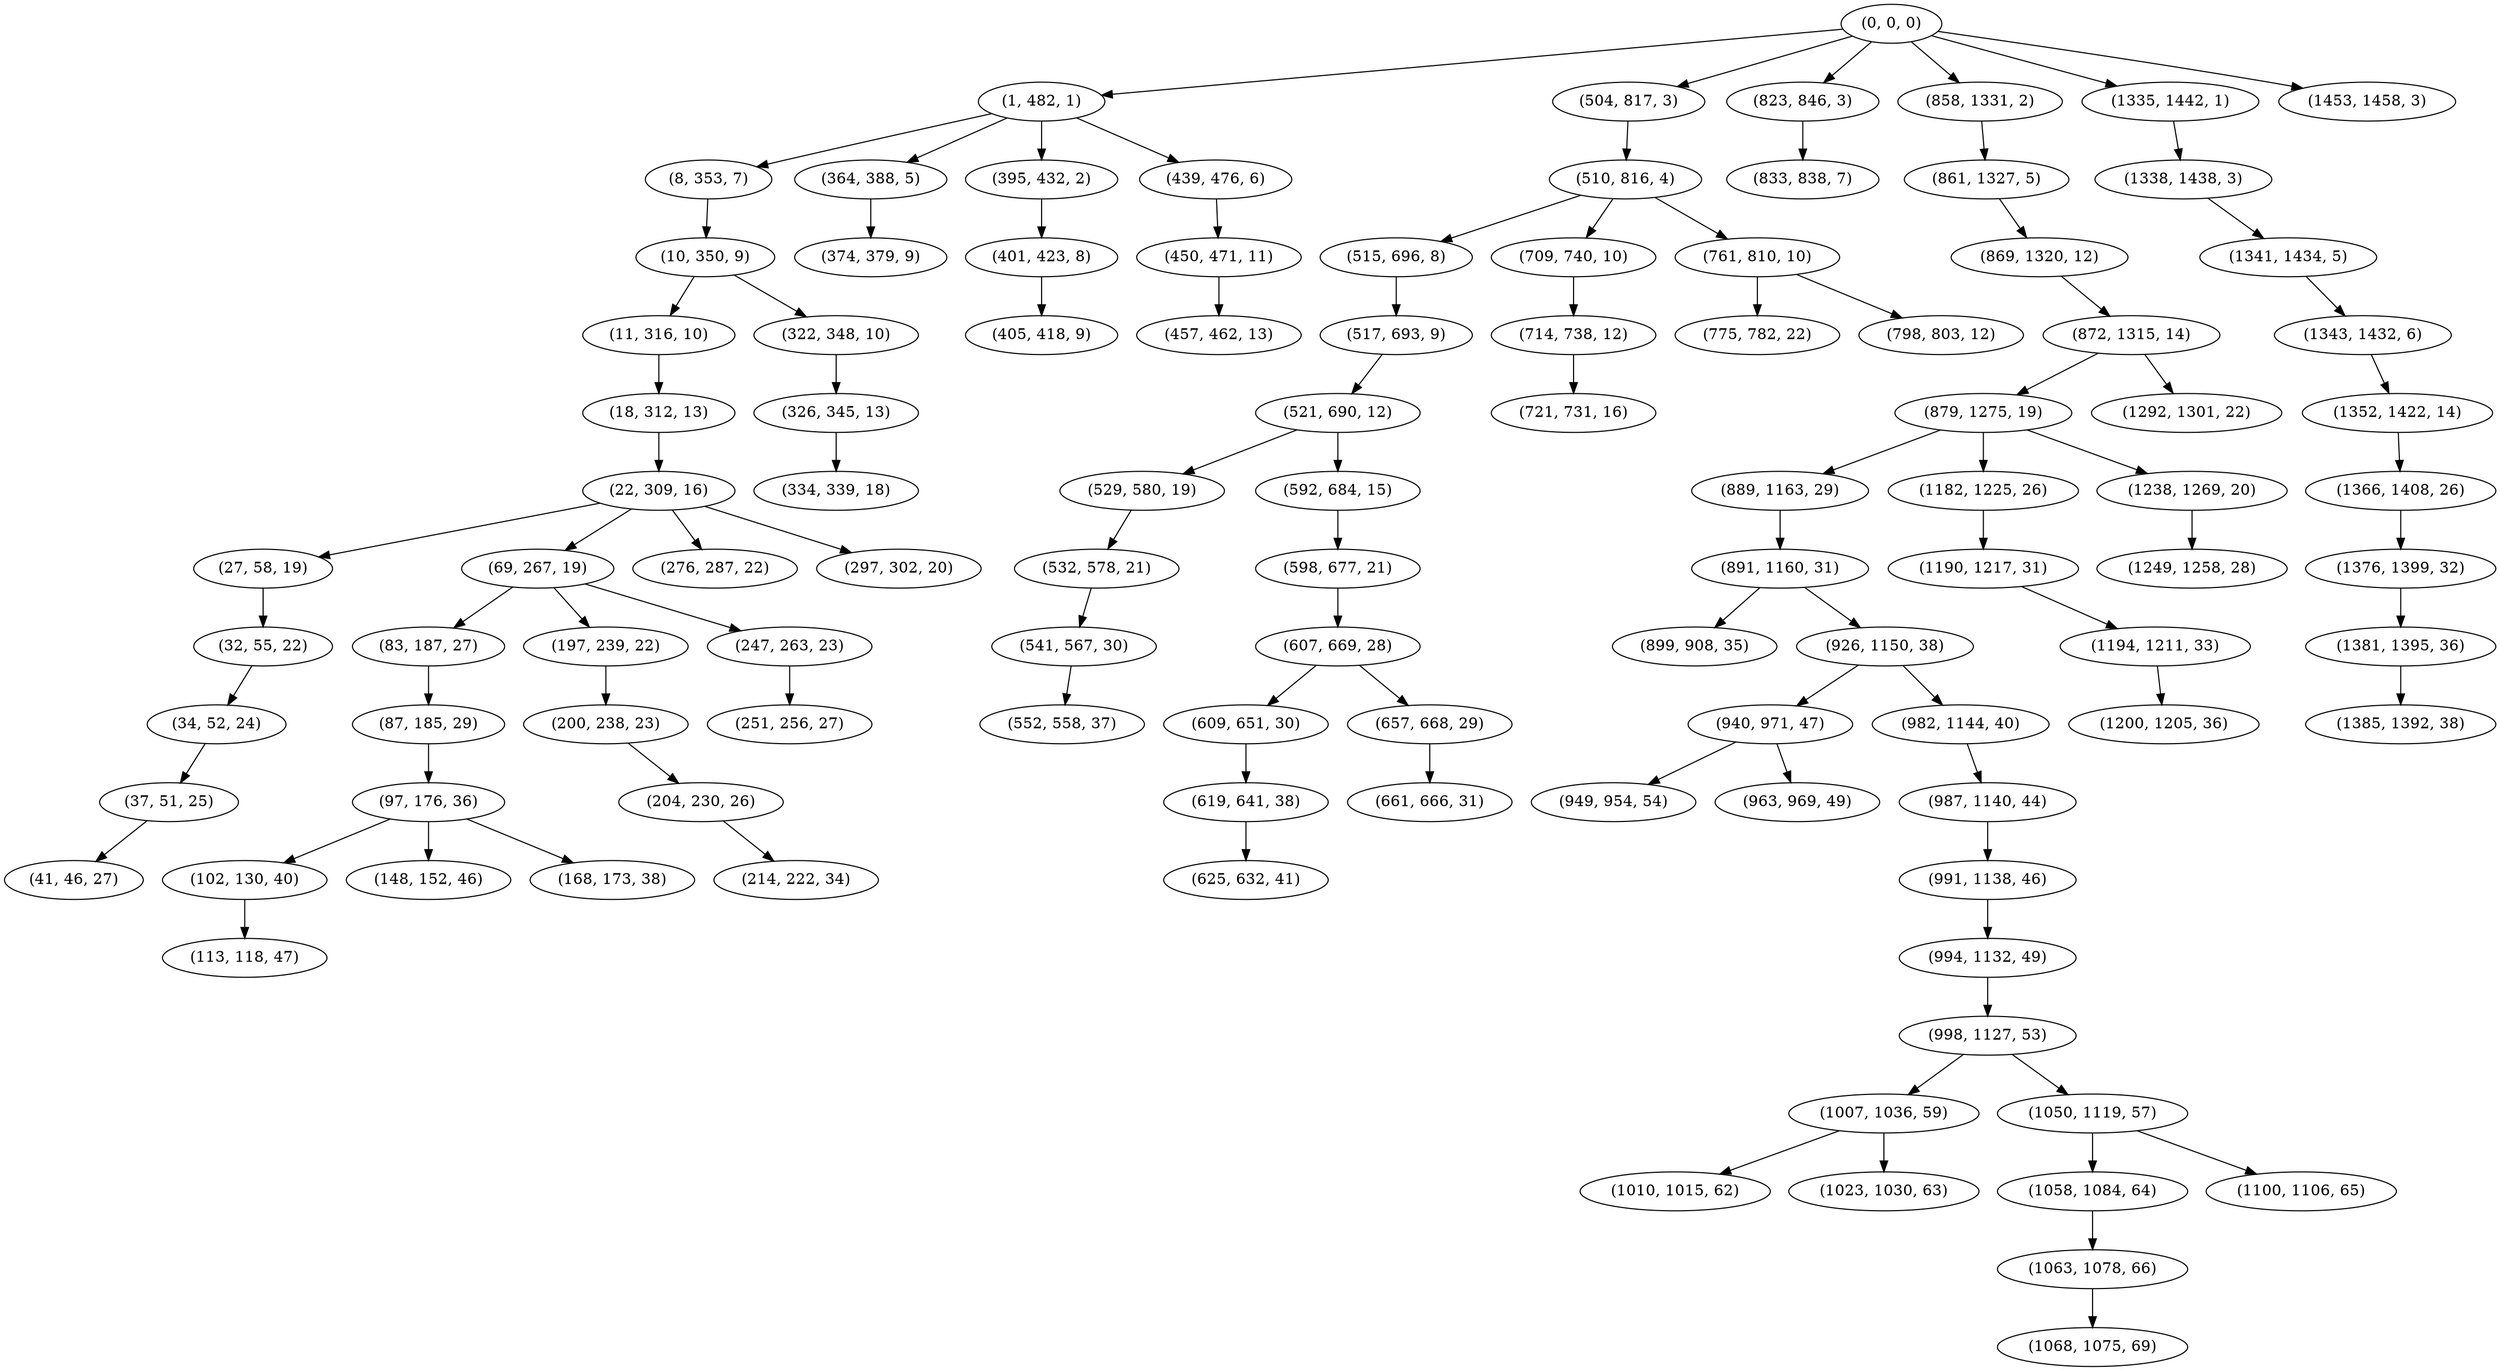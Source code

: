 digraph tree {
    "(0, 0, 0)";
    "(1, 482, 1)";
    "(8, 353, 7)";
    "(10, 350, 9)";
    "(11, 316, 10)";
    "(18, 312, 13)";
    "(22, 309, 16)";
    "(27, 58, 19)";
    "(32, 55, 22)";
    "(34, 52, 24)";
    "(37, 51, 25)";
    "(41, 46, 27)";
    "(69, 267, 19)";
    "(83, 187, 27)";
    "(87, 185, 29)";
    "(97, 176, 36)";
    "(102, 130, 40)";
    "(113, 118, 47)";
    "(148, 152, 46)";
    "(168, 173, 38)";
    "(197, 239, 22)";
    "(200, 238, 23)";
    "(204, 230, 26)";
    "(214, 222, 34)";
    "(247, 263, 23)";
    "(251, 256, 27)";
    "(276, 287, 22)";
    "(297, 302, 20)";
    "(322, 348, 10)";
    "(326, 345, 13)";
    "(334, 339, 18)";
    "(364, 388, 5)";
    "(374, 379, 9)";
    "(395, 432, 2)";
    "(401, 423, 8)";
    "(405, 418, 9)";
    "(439, 476, 6)";
    "(450, 471, 11)";
    "(457, 462, 13)";
    "(504, 817, 3)";
    "(510, 816, 4)";
    "(515, 696, 8)";
    "(517, 693, 9)";
    "(521, 690, 12)";
    "(529, 580, 19)";
    "(532, 578, 21)";
    "(541, 567, 30)";
    "(552, 558, 37)";
    "(592, 684, 15)";
    "(598, 677, 21)";
    "(607, 669, 28)";
    "(609, 651, 30)";
    "(619, 641, 38)";
    "(625, 632, 41)";
    "(657, 668, 29)";
    "(661, 666, 31)";
    "(709, 740, 10)";
    "(714, 738, 12)";
    "(721, 731, 16)";
    "(761, 810, 10)";
    "(775, 782, 22)";
    "(798, 803, 12)";
    "(823, 846, 3)";
    "(833, 838, 7)";
    "(858, 1331, 2)";
    "(861, 1327, 5)";
    "(869, 1320, 12)";
    "(872, 1315, 14)";
    "(879, 1275, 19)";
    "(889, 1163, 29)";
    "(891, 1160, 31)";
    "(899, 908, 35)";
    "(926, 1150, 38)";
    "(940, 971, 47)";
    "(949, 954, 54)";
    "(963, 969, 49)";
    "(982, 1144, 40)";
    "(987, 1140, 44)";
    "(991, 1138, 46)";
    "(994, 1132, 49)";
    "(998, 1127, 53)";
    "(1007, 1036, 59)";
    "(1010, 1015, 62)";
    "(1023, 1030, 63)";
    "(1050, 1119, 57)";
    "(1058, 1084, 64)";
    "(1063, 1078, 66)";
    "(1068, 1075, 69)";
    "(1100, 1106, 65)";
    "(1182, 1225, 26)";
    "(1190, 1217, 31)";
    "(1194, 1211, 33)";
    "(1200, 1205, 36)";
    "(1238, 1269, 20)";
    "(1249, 1258, 28)";
    "(1292, 1301, 22)";
    "(1335, 1442, 1)";
    "(1338, 1438, 3)";
    "(1341, 1434, 5)";
    "(1343, 1432, 6)";
    "(1352, 1422, 14)";
    "(1366, 1408, 26)";
    "(1376, 1399, 32)";
    "(1381, 1395, 36)";
    "(1385, 1392, 38)";
    "(1453, 1458, 3)";
    "(0, 0, 0)" -> "(1, 482, 1)";
    "(0, 0, 0)" -> "(504, 817, 3)";
    "(0, 0, 0)" -> "(823, 846, 3)";
    "(0, 0, 0)" -> "(858, 1331, 2)";
    "(0, 0, 0)" -> "(1335, 1442, 1)";
    "(0, 0, 0)" -> "(1453, 1458, 3)";
    "(1, 482, 1)" -> "(8, 353, 7)";
    "(1, 482, 1)" -> "(364, 388, 5)";
    "(1, 482, 1)" -> "(395, 432, 2)";
    "(1, 482, 1)" -> "(439, 476, 6)";
    "(8, 353, 7)" -> "(10, 350, 9)";
    "(10, 350, 9)" -> "(11, 316, 10)";
    "(10, 350, 9)" -> "(322, 348, 10)";
    "(11, 316, 10)" -> "(18, 312, 13)";
    "(18, 312, 13)" -> "(22, 309, 16)";
    "(22, 309, 16)" -> "(27, 58, 19)";
    "(22, 309, 16)" -> "(69, 267, 19)";
    "(22, 309, 16)" -> "(276, 287, 22)";
    "(22, 309, 16)" -> "(297, 302, 20)";
    "(27, 58, 19)" -> "(32, 55, 22)";
    "(32, 55, 22)" -> "(34, 52, 24)";
    "(34, 52, 24)" -> "(37, 51, 25)";
    "(37, 51, 25)" -> "(41, 46, 27)";
    "(69, 267, 19)" -> "(83, 187, 27)";
    "(69, 267, 19)" -> "(197, 239, 22)";
    "(69, 267, 19)" -> "(247, 263, 23)";
    "(83, 187, 27)" -> "(87, 185, 29)";
    "(87, 185, 29)" -> "(97, 176, 36)";
    "(97, 176, 36)" -> "(102, 130, 40)";
    "(97, 176, 36)" -> "(148, 152, 46)";
    "(97, 176, 36)" -> "(168, 173, 38)";
    "(102, 130, 40)" -> "(113, 118, 47)";
    "(197, 239, 22)" -> "(200, 238, 23)";
    "(200, 238, 23)" -> "(204, 230, 26)";
    "(204, 230, 26)" -> "(214, 222, 34)";
    "(247, 263, 23)" -> "(251, 256, 27)";
    "(322, 348, 10)" -> "(326, 345, 13)";
    "(326, 345, 13)" -> "(334, 339, 18)";
    "(364, 388, 5)" -> "(374, 379, 9)";
    "(395, 432, 2)" -> "(401, 423, 8)";
    "(401, 423, 8)" -> "(405, 418, 9)";
    "(439, 476, 6)" -> "(450, 471, 11)";
    "(450, 471, 11)" -> "(457, 462, 13)";
    "(504, 817, 3)" -> "(510, 816, 4)";
    "(510, 816, 4)" -> "(515, 696, 8)";
    "(510, 816, 4)" -> "(709, 740, 10)";
    "(510, 816, 4)" -> "(761, 810, 10)";
    "(515, 696, 8)" -> "(517, 693, 9)";
    "(517, 693, 9)" -> "(521, 690, 12)";
    "(521, 690, 12)" -> "(529, 580, 19)";
    "(521, 690, 12)" -> "(592, 684, 15)";
    "(529, 580, 19)" -> "(532, 578, 21)";
    "(532, 578, 21)" -> "(541, 567, 30)";
    "(541, 567, 30)" -> "(552, 558, 37)";
    "(592, 684, 15)" -> "(598, 677, 21)";
    "(598, 677, 21)" -> "(607, 669, 28)";
    "(607, 669, 28)" -> "(609, 651, 30)";
    "(607, 669, 28)" -> "(657, 668, 29)";
    "(609, 651, 30)" -> "(619, 641, 38)";
    "(619, 641, 38)" -> "(625, 632, 41)";
    "(657, 668, 29)" -> "(661, 666, 31)";
    "(709, 740, 10)" -> "(714, 738, 12)";
    "(714, 738, 12)" -> "(721, 731, 16)";
    "(761, 810, 10)" -> "(775, 782, 22)";
    "(761, 810, 10)" -> "(798, 803, 12)";
    "(823, 846, 3)" -> "(833, 838, 7)";
    "(858, 1331, 2)" -> "(861, 1327, 5)";
    "(861, 1327, 5)" -> "(869, 1320, 12)";
    "(869, 1320, 12)" -> "(872, 1315, 14)";
    "(872, 1315, 14)" -> "(879, 1275, 19)";
    "(872, 1315, 14)" -> "(1292, 1301, 22)";
    "(879, 1275, 19)" -> "(889, 1163, 29)";
    "(879, 1275, 19)" -> "(1182, 1225, 26)";
    "(879, 1275, 19)" -> "(1238, 1269, 20)";
    "(889, 1163, 29)" -> "(891, 1160, 31)";
    "(891, 1160, 31)" -> "(899, 908, 35)";
    "(891, 1160, 31)" -> "(926, 1150, 38)";
    "(926, 1150, 38)" -> "(940, 971, 47)";
    "(926, 1150, 38)" -> "(982, 1144, 40)";
    "(940, 971, 47)" -> "(949, 954, 54)";
    "(940, 971, 47)" -> "(963, 969, 49)";
    "(982, 1144, 40)" -> "(987, 1140, 44)";
    "(987, 1140, 44)" -> "(991, 1138, 46)";
    "(991, 1138, 46)" -> "(994, 1132, 49)";
    "(994, 1132, 49)" -> "(998, 1127, 53)";
    "(998, 1127, 53)" -> "(1007, 1036, 59)";
    "(998, 1127, 53)" -> "(1050, 1119, 57)";
    "(1007, 1036, 59)" -> "(1010, 1015, 62)";
    "(1007, 1036, 59)" -> "(1023, 1030, 63)";
    "(1050, 1119, 57)" -> "(1058, 1084, 64)";
    "(1050, 1119, 57)" -> "(1100, 1106, 65)";
    "(1058, 1084, 64)" -> "(1063, 1078, 66)";
    "(1063, 1078, 66)" -> "(1068, 1075, 69)";
    "(1182, 1225, 26)" -> "(1190, 1217, 31)";
    "(1190, 1217, 31)" -> "(1194, 1211, 33)";
    "(1194, 1211, 33)" -> "(1200, 1205, 36)";
    "(1238, 1269, 20)" -> "(1249, 1258, 28)";
    "(1335, 1442, 1)" -> "(1338, 1438, 3)";
    "(1338, 1438, 3)" -> "(1341, 1434, 5)";
    "(1341, 1434, 5)" -> "(1343, 1432, 6)";
    "(1343, 1432, 6)" -> "(1352, 1422, 14)";
    "(1352, 1422, 14)" -> "(1366, 1408, 26)";
    "(1366, 1408, 26)" -> "(1376, 1399, 32)";
    "(1376, 1399, 32)" -> "(1381, 1395, 36)";
    "(1381, 1395, 36)" -> "(1385, 1392, 38)";
}
